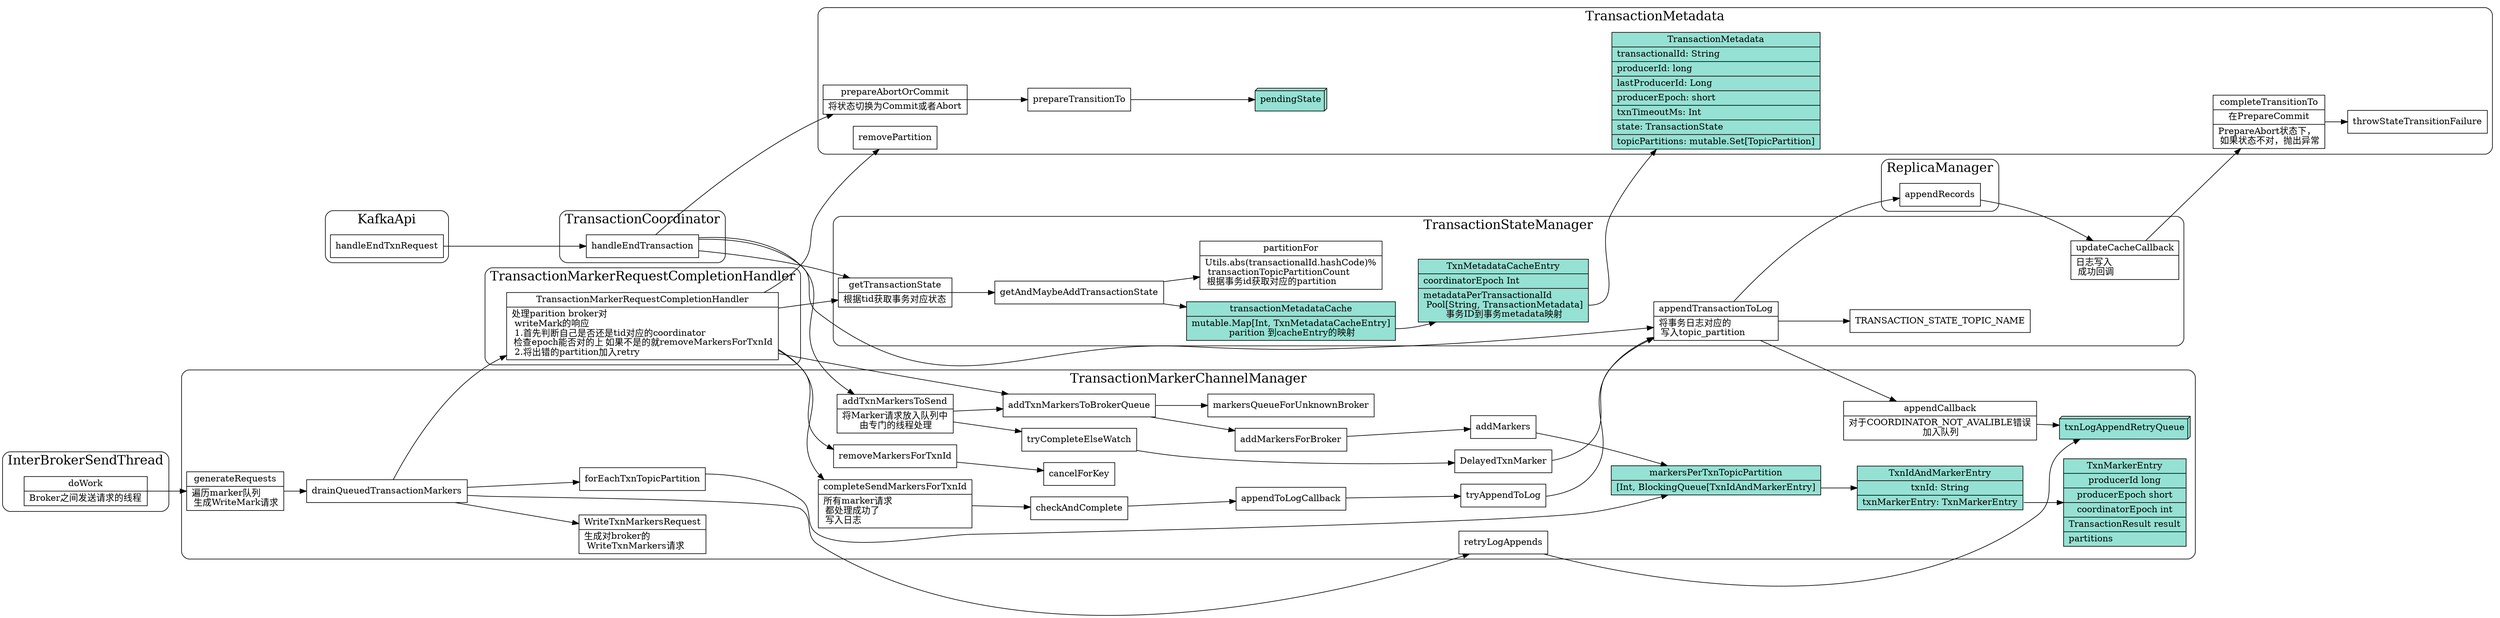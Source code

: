 digraph txn_end {
  node[shape=box;];
  newrank=true;
  rankdir=LR;

  subgraph cluster_ReplicaManager {
    graph[label="ReplicaManager";fontsize=20;style=rounded];
    appendRecords;
  };

  subgraph cluster_TransactionMetadata {
    graph[label="TransactionMetadata";fontsize=20;style=rounded];
    TransactionMetadata[
      fillcolor="#95e1d3";
      style=filled;
      shape="record";
      label="{{
        TransactionMetadata|
        transactionalId: String \l|
        producerId: long \l|
        lastProducerId: Long \l|
        producerEpoch: short \l|
        txnTimeoutMs: Int \l|
        state: TransactionState \l|
        <tp> topicPartitions: mutable.Set[TopicPartition]\l
      }}";
    ];
    prepareTransitionTo[
      shape="record";
      label="{{
        prepareTransitionTo
      }}";
    ];
    completeTransitionTo[
      shape="record";
      label="{{
        completeTransitionTo|
        在PrepareCommit|PrepareAbort状态下，\l 
        如果状态不对，抛出异常\l
      }}";
    ];
    pendingState[
      fillcolor="#95e1d3";
      style=filled;
      shape="box3d";
      label="pendingState"
    ];
    prepareAbortOrCommit[
      shape="record";
      label="{{
        prepareAbortOrCommit|
        将状态切换为Commit或者Abort
      }}";
    ];

    removePartition;
    prepareAbortOrCommit ->  prepareTransitionTo -> pendingState;
    completeTransitionTo;
    completeTransitionTo -> throwStateTransitionFailure;
  };

  subgraph cluster_TransactionStateManager {
    graph[label="TransactionStateManager";fontsize=20;style=rounded];
    appendTransactionToLog[
      shape="record";
      label="{{
        appendTransactionToLog|
        将事务日志对应的\l 
        写入topic_partition\l
      }}";
    ];
    getTransactionState[
      shape="record";
      label="{{
        getTransactionState|
        根据tid获取事务对应状态
      }}";
    ];
    transactionMetadataCache[
      fillcolor="#95e1d3";
      style=filled;
      shape="box3d";
      label="transactionMetadataCache"
    ];
    transactionMetadataCache[
      fillcolor="#95e1d3";
      style=filled;
      shape="record";
      label="{{
        transactionMetadataCache|
        <entry>mutable.Map[Int, TxnMetadataCacheEntry]\l
        parition 到cacheEntry的映射
      }}";
    ];
    TxnMetadataCacheEntry[
      shape="record";
      fillcolor="#95e1d3";
      style=filled;
      label="{{
        TxnMetadataCacheEntry|
        coordinatorEpoch Int \l|
        <meta> metadataPerTransactionalId \l 
        Pool[String, TransactionMetadata]\l
        事务ID到事务metadata映射
      }}";
    ];
    partitionFor[
      shape="record";
      label="{{
        partitionFor|
        Utils.abs(transactionalId.hashCode)\%\l transactionTopicPartitionCount 
        \l 根据事务id获取对应的partition\l
      }}";
    ];

    updateCacheCallback[
      shape="record";
      label="{{
        updateCacheCallback|
        日志写入\l 
        成功回调\l
      }}";
    ];
    transactionMetadataCache:entry -> TxnMetadataCacheEntry;
    TxnMetadataCacheEntry:meta -> TransactionMetadata;

    getTransactionState -> getAndMaybeAddTransactionState;
    getAndMaybeAddTransactionState -> {
      transactionMetadataCache;
      partitionFor;
    }

    appendTransactionToLog -> {
      TRANSACTION_STATE_TOPIC_NAME;
      appendRecords;
    };
    appendRecords -> updateCacheCallback -> completeTransitionTo;
  };

  subgraph cluster_TransactionMarkerRequestCompletionHandler {
    graph[label="TransactionMarkerRequestCompletionHandler";fontsize=20;style=rounded];
    TransactionMarkerRequestCompletionHandler;
    TransactionMarkerRequestCompletionHandler[
      shape="record";
      label="{{
        TransactionMarkerRequestCompletionHandler|
        处理parition broker对\l 
        writeMark的响应\l
        1.首先判断自己是否还是tid对应的coordinator\l
        检查epoch能否对的上
        如果不是的就removeMarkersForTxnId\l
        2.将出错的partition加入retry\l
      }}";
    ];
  };

  subgraph cluster_TransactionMarkerChannelManager {
    graph[label="TransactionMarkerChannelManager";fontsize=20;style=rounded];
    retryLogAppends -> txnLogAppendRetryQueue;
    TxnIdAndMarkerEntry[
      shape="record";
      fillcolor="#95e1d3";
      style=filled;
      label="{{
        TxnIdAndMarkerEntry|
        txnId: String|
        <entry> txnMarkerEntry: TxnMarkerEntry
      }}";
    ];
    TxnMarkerEntry[
      shape="record";
      fillcolor="#95e1d3";
      style=filled;
      label="{{
        TxnMarkerEntry|
        producerId long|
        producerEpoch short|
        coordinatorEpoch int|
        TransactionResult result|
        partitions \l
      }}";
    ];
    markersPerTxnTopicPartition[
      fillcolor="#95e1d3";
      style=filled;
      shape="record";
      label="{{
        markersPerTxnTopicPartition|
        <txn> [Int, BlockingQueue[TxnIdAndMarkerEntry]
      }}";
    ];
    addTxnMarkersToSend[
      shape="record";
      label="{{
        addTxnMarkersToSend|
        将Marker请求放入队列中\l
        由专门的线程处理
      }}";
    ];
    completeSendMarkersForTxnId[
      shape="record";
      label="{{
        completeSendMarkersForTxnId|
        所有marker请求\l 
        都处理成功了\l
        写入日志\l
      }}";
    ];
    txnLogAppendRetryQueue[
      fillcolor="#95e1d3";
      style=filled;
      shape="box3d";
      label="txnLogAppendRetryQueue"
    ];
    generateRequests[
      shape="record";
      label="{{
        generateRequests|
        遍历marker队列\l 
        生成WriteMark请求\l
      }}";
    ];
    WriteTxnMarkersRequest[
      shape="record";
      label="{{
        WriteTxnMarkersRequest|
        生成对broker的\l 
        WriteTxnMarkers请求\l
      }}";
    ];
    appendCallback[
      shape="record";
      label="{{
        appendCallback|
        对于COORDINATOR_NOT_AVALIBLE错误\l
        加入队列
      }}";
    ];

    completeSendMarkersForTxnId -> {
      checkAndComplete;
    }
    checkAndComplete -> appendToLogCallback;
    appendToLogCallback -> tryAppendToLog -> appendTransactionToLog;
    appendTransactionToLog -> appendCallback -> txnLogAppendRetryQueue;
    removeMarkersForTxnId;
    addTxnMarkersToSend -> {
      addTxnMarkersToBrokerQueue;
      tryCompleteElseWatch;
    }
    tryCompleteElseWatch -> DelayedTxnMarker -> appendTransactionToLog;
    addTxnMarkersToBrokerQueue -> {
      addMarkersForBroker;
      markersQueueForUnknownBroker;
    }
    addMarkersForBroker -> {
      addMarkers;
    };
    addMarkers -> markersPerTxnTopicPartition;
    removeMarkersForTxnId -> {
      cancelForKey
    }
    TxnIdAndMarkerEntry:entry -> TxnMarkerEntry;
    markersPerTxnTopicPartition:txn -> TxnIdAndMarkerEntry;
    generateRequests -> drainQueuedTransactionMarkers -> forEachTxnTopicPartition -> markersPerTxnTopicPartition;
    drainQueuedTransactionMarkers -> {
      WriteTxnMarkersRequest;
      TransactionMarkerRequestCompletionHandler;
      retryLogAppends;
    }
  };
  subgraph cluster_InterBrokerSendThread {
    graph[label="InterBrokerSendThread";fontsize=20;style=rounded];
    doWork[
      shape="record";
      label="{{
        doWork|
        Broker之间发送请求的线程
      }}";
    ];
    doWork -> generateRequests;
  };

  subgraph cluster_TransactionCoordinator {
    graph[label="TransactionCoordinator";fontsize=20;style=rounded];
    handleEndTransaction -> {
      getTransactionState;
      appendTransactionToLog;
      prepareAbortOrCommit;
      addTxnMarkersToSend;
    }
  };
  subgraph cluster_KafkaApi {
    graph[label="KafkaApi";fontsize=20;style=rounded];
    handleEndTxnRequest -> {
      handleEndTransaction;
    }
  };

  TransactionMarkerRequestCompletionHandler -> {
    getTransactionState;
    removeMarkersForTxnId;
    addTxnMarkersToBrokerQueue;
    removePartition;
    completeSendMarkersForTxnId;
  }
}
